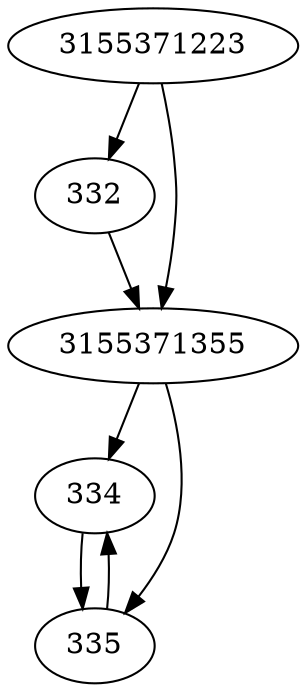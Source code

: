 strict digraph  {
332;
334;
335;
3155371223;
3155371355;
332 -> 3155371355;
334 -> 335;
335 -> 334;
3155371223 -> 332;
3155371223 -> 3155371355;
3155371355 -> 334;
3155371355 -> 335;
}
